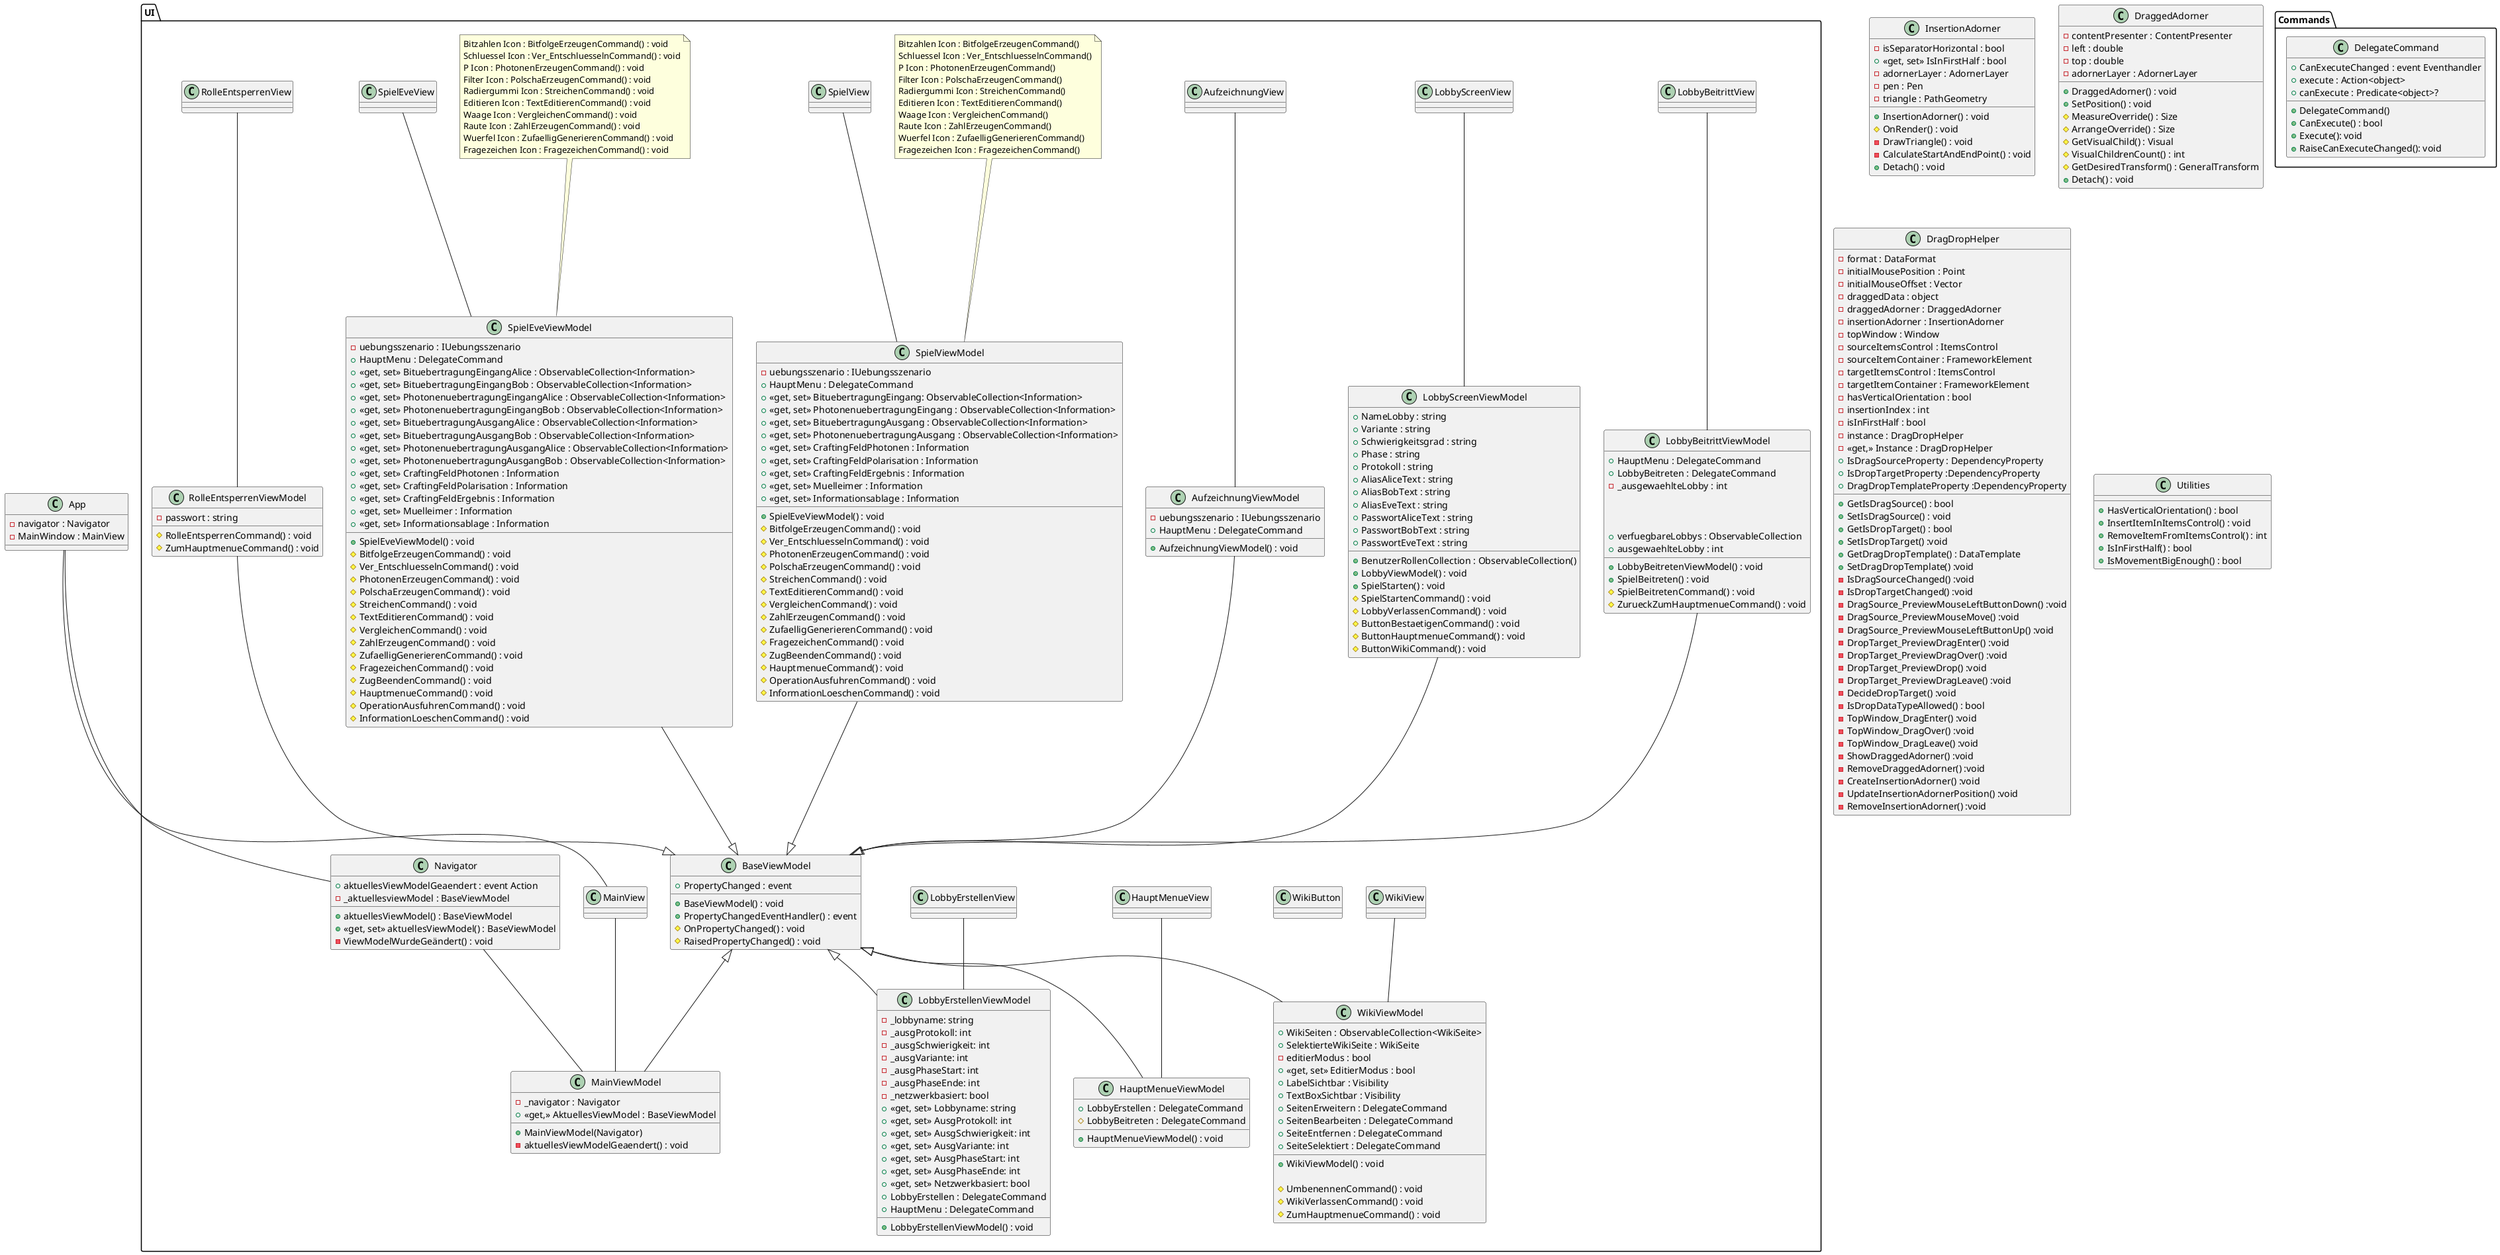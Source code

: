 @startuml name

skinparam pageMargin 10
skinparam pageExternalColor gray
skinparam pageBorderColor black


class App
{
	- navigator : Navigator
	- MainWindow : MainView
}

package Commands
{
	class DelegateCommand
	{
		+ CanExecuteChanged : event Eventhandler
		+ execute : Action<object>
		+ canExecute : Predicate<object>?
		+ DelegateCommand()
		+ CanExecute() : bool
		+ Execute(): void
		+ RaiseCanExecuteChanged(): void
	}
}

class InsertionAdorner
{
 	- isSeparatorHorizontal : bool
	+ <<get, set>> IsInFirstHalf : bool
	- adornerLayer : AdornerLayer
	- pen : Pen
	- triangle : PathGeometry
	+ InsertionAdorner() : void
	# OnRender() : void
	- DrawTriangle() : void
	- CalculateStartAndEndPoint() : void
	+ Detach() : void
}

class DraggedAdorner
{
	- contentPresenter : ContentPresenter
	- left : double
	- top : double
	- adornerLayer : AdornerLayer
	+ DraggedAdorner() : void
	+ SetPosition() : void
	# MeasureOverride() : Size
	# ArrangeOverride() : Size
	# GetVisualChild() : Visual
	# VisualChildrenCount() : int
	# GetDesiredTransform() : GeneralTransform
	+ Detach() : void
}

class DragDropHelper
{
	- format : DataFormat
	- initialMousePosition : Point
	- initialMouseOffset : Vector
	- draggedData : object
	- draggedAdorner : DraggedAdorner
	- insertionAdorner : InsertionAdorner
	- topWindow : Window
	- sourceItemsControl : ItemsControl
	- sourceItemContainer : FrameworkElement
	- targetItemsControl : ItemsControl
	- targetItemContainer : FrameworkElement
	- hasVerticalOrientation : bool
	- insertionIndex : int
	- isInFirstHalf : bool
	- instance : DragDropHelper
	- <<get, >> Instance : DragDropHelper
	+ GetIsDragSource() : bool
	+ SetIsDragSource() : void
	+ IsDragSourceProperty : DependencyProperty
	+ GetIsDropTarget() : bool
	+ SetIsDropTarget() :void
	+ IsDropTargetProperty :DependencyProperty
	+ GetDragDropTemplate() : DataTemplate
	+ SetDragDropTemplate() :void
	+ DragDropTemplateProperty :DependencyProperty
	- IsDragSourceChanged() :void
	- IsDropTargetChanged() :void
	- DragSource_PreviewMouseLeftButtonDown() :void
	- DragSource_PreviewMouseMove() :void
	- DragSource_PreviewMouseLeftButtonUp() :void
	- DropTarget_PreviewDragEnter() :void
	- DropTarget_PreviewDragOver() :void
	- DropTarget_PreviewDrop() :void
	- DropTarget_PreviewDragLeave() :void
	- DecideDropTarget() :void
	- IsDropDataTypeAllowed() : bool
	- TopWindow_DragEnter() :void
	- TopWindow_DragOver() :void
	- TopWindow_DragLeave() :void
	- ShowDraggedAdorner() :void
	- RemoveDraggedAdorner() :void
	- CreateInsertionAdorner() :void
	- UpdateInsertionAdornerPosition() :void
	- RemoveInsertionAdorner() :void
}

class Utilities
{
	+ HasVerticalOrientation() : bool
	+ InsertItemInItemsControl() : void
	+ RemoveItemFromItemsControl() : int
	+ IsInFirstHalf() : bool
	+ IsMovementBigEnough() : bool
}

/'************************************************************'/
/'PACKAGE UI												  '/
/'************************************************************'/
package UI
{
	together{
		class MainView
		{
		}

		class MainViewModel
		{
			- _navigator : Navigator
			+ << get, >> AktuellesViewModel : BaseViewModel
			+ MainViewModel(Navigator)
			- aktuellesViewModelGeaendert() : void
		}

		class Navigator
		{
			+ aktuellesViewModelGeaendert : event Action
			- _aktuellesviewModel : BaseViewModel
			+ aktuellesViewModel() : BaseViewModel
			+ << get, set >> aktuellesViewModel() : BaseViewModel
			- ViewModelWurdeGeändert() : void
		}

		class BaseViewModel
		{
			+ PropertyChanged : event
			+ BaseViewModel() : void
			+ PropertyChangedEventHandler() : event
			# OnPropertyChanged() : void
			# RaisedPropertyChanged() : void
		}
	}

	together{
		class LobbyErstellenViewModel
		{
			- _lobbyname: string 
			- _ausgProtokoll: int 
			- _ausgSchwierigkeit: int 
			- _ausgVariante: int 
			- _ausgPhaseStart: int 
			- _ausgPhaseEnde: int 
			- _netzwerkbasiert: bool 
			+ <<get, set>> Lobbyname: string 
			+ <<get, set>> AusgProtokoll: int 
			+ <<get, set>> AusgSchwierigkeit: int 
			+ <<get, set>> AusgVariante: int 
			+ <<get, set>> AusgPhaseStart: int 
			+ <<get, set>> AusgPhaseEnde: int 
			+ <<get, set>> Netzwerkbasiert: bool 
			+ LobbyErstellen : DelegateCommand
			+ HauptMenu : DelegateCommand
			+ LobbyErstellenViewModel() : void	
		}

		class LobbyErstellenView
		{
		}
	}
	
	together{
		class LobbyBeitrittViewModel
		{
			+ HauptMenu : DelegateCommand
			+ LobbyBeitreten : DelegateCommand
			- _ausgewaehlteLobby : int



			+ verfuegbareLobbys : ObservableCollection 
			+ ausgewaehlteLobby : int 
			+ LobbyBeitretenViewModel() : void 
			+ SpielBeitreten() : void 
			# SpielBeitretenCommand() : void 
			# ZurueckZumHauptmenueCommand() : void 
		}

		class LobbyBeitrittView
		{
		}
	}
	
	together{
		class HauptMenueViewModel
		{
			+ HauptMenueViewModel() : void
			+ LobbyErstellen : DelegateCommand
			# LobbyBeitreten : DelegateCommand
		}
			
		class HauptMenueView
		{
		}
	}
	
	together{
		class LobbyScreenViewModel
		{
			+ NameLobby : string
			+ Variante : string
			+ Schwierigkeitsgrad : string
			+ Phase : string
			+ Protokoll : string
			+ AliasAliceText : string
			+ AliasBobText : string
			+ AliasEveText : string
			+ PasswortAliceText : string
			+ PasswortBobText : string
			+ PasswortEveText : string
			+ BenutzerRollenCollection : ObservableCollection()
			+ LobbyViewModel() : void
			+ SpielStarten() : void
			# SpielStartenCommand() : void
			# LobbyVerlassenCommand() : void
			# ButtonBestaetigenCommand() : void
			# ButtonHauptmenueCommand() : void
			# ButtonWikiCommand() : void
		}

		class LobbyScreenView
		{
		}
	}
	
	together{
		class WikiViewModel
		{
			+ WikiSeiten : ObservableCollection<WikiSeite>
			+ SelektierteWikiSeite : WikiSeite
			- editierModus : bool
			+ <<get, set>> EditierModus : bool
			+ LabelSichtbar : Visibility
			+ TextBoxSichtbar : Visibility
			+ SeitenErweitern : DelegateCommand
			+ SeitenBearbeiten : DelegateCommand
			+ SeiteEntfernen : DelegateCommand
			+ SeiteSelektiert : DelegateCommand
			+ WikiViewModel() : void

			# UmbenennenCommand() : void
			# WikiVerlassenCommand() : void
			# ZumHauptmenueCommand() : void
		}

		class WikiView
		{
		}
		
		class WikiButton
		{
		}
	}
	

	together{
		class AufzeichnungViewModel
		{
			- uebungsszenario : IUebungsszenario
			+ HauptMenu : DelegateCommand
			+ AufzeichnungViewModel() : void
		}

		class AufzeichnungView
		{
		}
	}

	together{
		class SpielViewModel
		{
			- uebungsszenario : IUebungsszenario
			+ HauptMenu : DelegateCommand
			+ <<get, set>> BituebertragungEingang: ObservableCollection<Information>
			+ <<get, set>> PhotonenuebertragungEingang : ObservableCollection<Information>  
			+ <<get, set>> BituebertragungAusgang : ObservableCollection<Information>
			+ <<get, set>> PhotonenuebertragungAusgang : ObservableCollection<Information>  
			+ <<get, set>> CraftingFeldPhotonen : Information
			+ <<get, set>> CraftingFeldPolarisation : Information
			+ <<get, set>> CraftingFeldErgebnis : Information
			+ <<get, set>> Muelleimer : Information
			+ <<get, set>> Informationsablage : Information 
			+ SpielEveViewModel() : void
			# BitfolgeErzeugenCommand() : void /'Bitzahlen Icon'/
			# Ver_EntschluesselnCommand() : void /'Schluessel Icon'/
			# PhotonenErzeugenCommand() : void /'P Icon'/
			# PolschaErzeugenCommand() : void /'Filter Icon'/
			# StreichenCommand() : void /'Radiergummi Icon'/
			# TextEditierenCommand() : void /'Editieren Icon'/
			# VergleichenCommand() : void /'Waage Icon'/
			# ZahlErzeugenCommand() : void /'Raute Icon'/
			# ZufaelligGenerierenCommand() : void /'Wuerfel Icon'/
			# FragezeichenCommand() : void /'Fragezeichen Icon'/
			# ZugBeendenCommand() : void
			# HauptmenueCommand() : void
			# OperationAusfuhrenCommand() : void
			# InformationLoeschenCommand() : void
		}
		
		class SpielView
		{
		}

		note right of SpielViewModel
		Bitzahlen Icon : BitfolgeErzeugenCommand()
		Schluessel Icon : Ver_EntschluesselnCommand()
		P Icon : PhotonenErzeugenCommand()
		Filter Icon : PolschaErzeugenCommand()
		Radiergummi Icon : StreichenCommand()
		Editieren Icon : TextEditierenCommand()
		Waage Icon : VergleichenCommand()
		Raute Icon : ZahlErzeugenCommand()
		Wuerfel Icon : ZufaelligGenerierenCommand()
		Fragezeichen Icon : FragezeichenCommand()
		end note
	}

	together{
		class SpielEveViewModel
		{
			- uebungsszenario : IUebungsszenario
			+ HauptMenu : DelegateCommand
			+ <<get, set>> BituebertragungEingangAlice : ObservableCollection<Information> 
			+ <<get, set>> BituebertragungEingangBob : ObservableCollection<Information>
			+ <<get, set>> PhotonenuebertragungEingangAlice : ObservableCollection<Information>
			+ <<get, set>> PhotonenuebertragungEingangBob : ObservableCollection<Information>  
			+ <<get, set>> BituebertragungAusgangAlice : ObservableCollection<Information>
			+ <<get, set>> BituebertragungAusgangBob : ObservableCollection<Information>
			+ <<get, set>> PhotonenuebertragungAusgangAlice : ObservableCollection<Information>
			+ <<get, set>> PhotonenuebertragungAusgangBob : ObservableCollection<Information>  
			+ <<get, set>> CraftingFeldPhotonen : Information
			+ <<get, set>> CraftingFeldPolarisation : Information
			+ <<get, set>> CraftingFeldErgebnis : Information
			+ <<get, set>> Muelleimer : Information
			+ <<get, set>> Informationsablage : Information 
			+ SpielEveViewModel() : void
			# BitfolgeErzeugenCommand() : void /'Bitzahlen Icon'/
			# Ver_EntschluesselnCommand() : void /'Schluessel Icon'/
			# PhotonenErzeugenCommand() : void /'P Icon'/
			# PolschaErzeugenCommand() : void /'Filter Icon'/
			# StreichenCommand() : void /'Radiergummi Icon'/
			# TextEditierenCommand() : void /'Editieren Icon'/
			# VergleichenCommand() : void /'Waage Icon'/
			# ZahlErzeugenCommand() : void /'Raute Icon'/
			# ZufaelligGenerierenCommand() : void /'Wuerfel Icon'/
			# FragezeichenCommand() : void /'Fragezeichen Icon'/
			# ZugBeendenCommand() : void
			# HauptmenueCommand() : void
			# OperationAusfuhrenCommand() : void
			# InformationLoeschenCommand() : void
		}

		class SpielEveView
		{
		}

		note left of SpielEveViewModel
		Bitzahlen Icon : BitfolgeErzeugenCommand() : void
		Schluessel Icon : Ver_EntschluesselnCommand() : void
		P Icon : PhotonenErzeugenCommand() : void
		Filter Icon : PolschaErzeugenCommand() : void
		Radiergummi Icon : StreichenCommand() : void
		Editieren Icon : TextEditierenCommand() : void
		Waage Icon : VergleichenCommand() : void
		Raute Icon : ZahlErzeugenCommand() : void
		Wuerfel Icon : ZufaelligGenerierenCommand() : void
		Fragezeichen Icon : FragezeichenCommand() : void
		end note
	}
	
	together{
		class RolleEntsperrenViewModel
		{
			- passwort : string
			# RolleEntsperrenCommand() : void 
			# ZumHauptmenueCommand() : void
		}

		class RolleEntsperrenView
		{
		}
	}

	
}
App -- MainView
App -- Navigator
MainView -- MainViewModel
BaseViewModel <|-u- RolleEntsperrenViewModel
BaseViewModel <|-u- AufzeichnungViewModel
BaseViewModel <|-u- SpielEveViewModel
BaseViewModel <|-u- SpielViewModel
BaseViewModel <|-u- LobbyBeitrittViewModel
BaseViewModel <|-u- LobbyScreenViewModel
BaseViewModel <|-- WikiViewModel
BaseViewModel <|-- HauptMenueViewModel
BaseViewModel <|-- LobbyErstellenViewModel
BaseViewModel <|-- MainViewModel
Navigator -- MainViewModel
SpielView -- SpielViewModel
SpielEveView -- SpielEveViewModel
RolleEntsperrenView -- RolleEntsperrenViewModel
LobbyErstellenView -- LobbyErstellenViewModel
LobbyBeitrittView -- LobbyBeitrittViewModel
AufzeichnungView -- AufzeichnungViewModel
HauptMenueView -- HauptMenueViewModel
LobbyScreenView -- LobbyScreenViewModel
WikiView -- WikiViewModel

@enduml